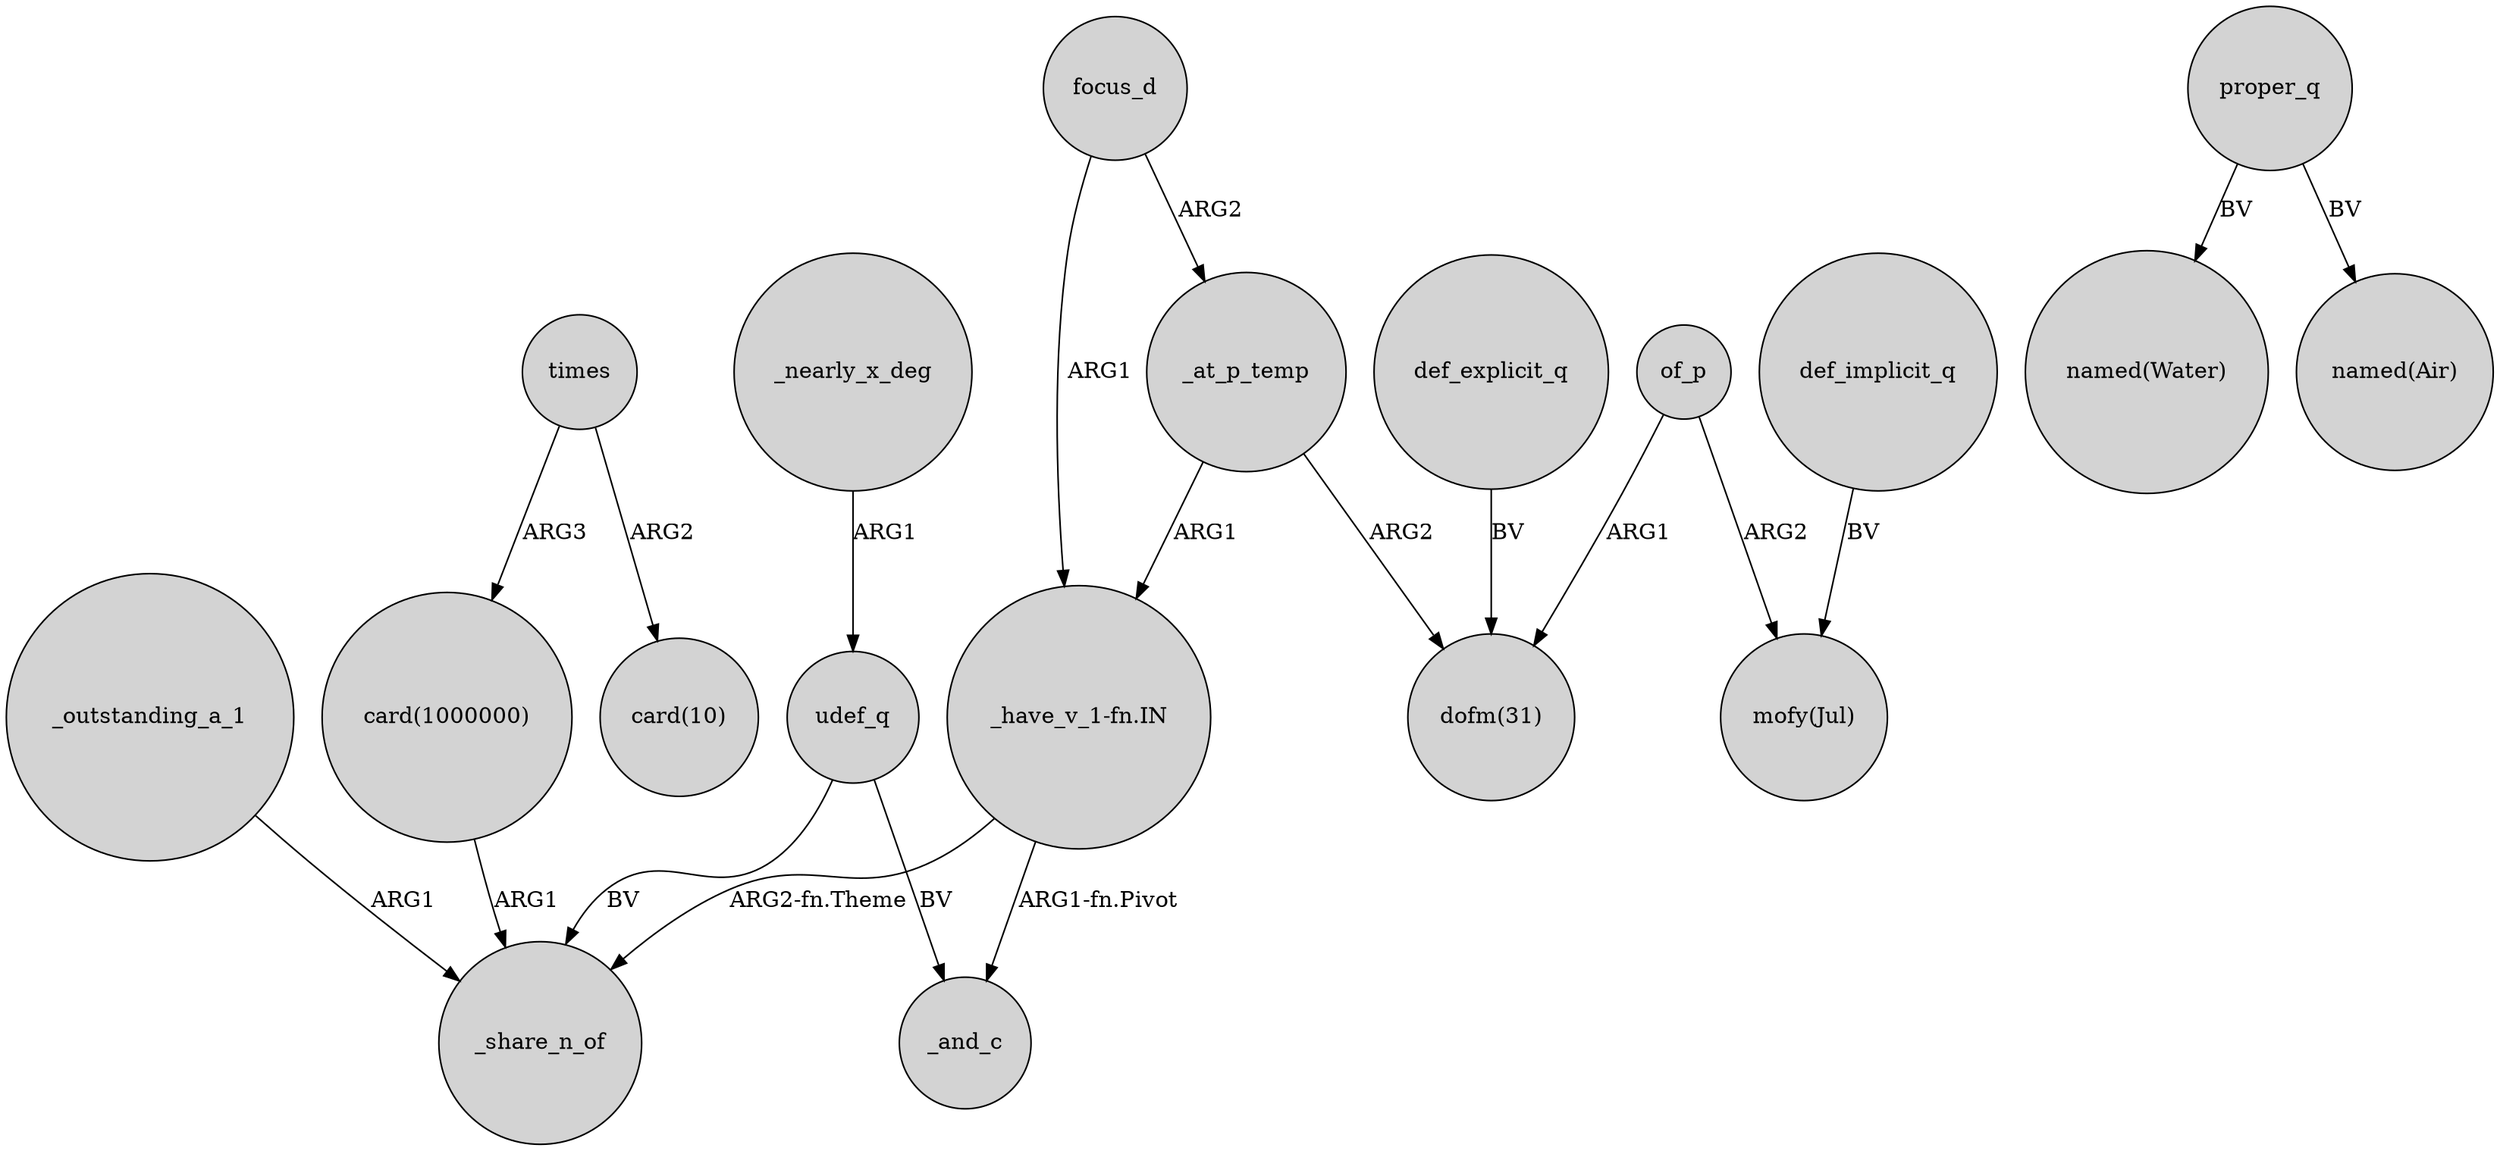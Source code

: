 digraph {
	node [shape=circle style=filled]
	focus_d -> "_have_v_1-fn.IN" [label=ARG1]
	focus_d -> _at_p_temp [label=ARG2]
	proper_q -> "named(Water)" [label=BV]
	_at_p_temp -> "dofm(31)" [label=ARG2]
	def_implicit_q -> "mofy(Jul)" [label=BV]
	_at_p_temp -> "_have_v_1-fn.IN" [label=ARG1]
	proper_q -> "named(Air)" [label=BV]
	def_explicit_q -> "dofm(31)" [label=BV]
	"_have_v_1-fn.IN" -> _share_n_of [label="ARG2-fn.Theme"]
	of_p -> "dofm(31)" [label=ARG1]
	of_p -> "mofy(Jul)" [label=ARG2]
	_outstanding_a_1 -> _share_n_of [label=ARG1]
	"_have_v_1-fn.IN" -> _and_c [label="ARG1-fn.Pivot"]
	times -> "card(1000000)" [label=ARG3]
	times -> "card(10)" [label=ARG2]
	_nearly_x_deg -> udef_q [label=ARG1]
	udef_q -> _share_n_of [label=BV]
	"card(1000000)" -> _share_n_of [label=ARG1]
	udef_q -> _and_c [label=BV]
}
